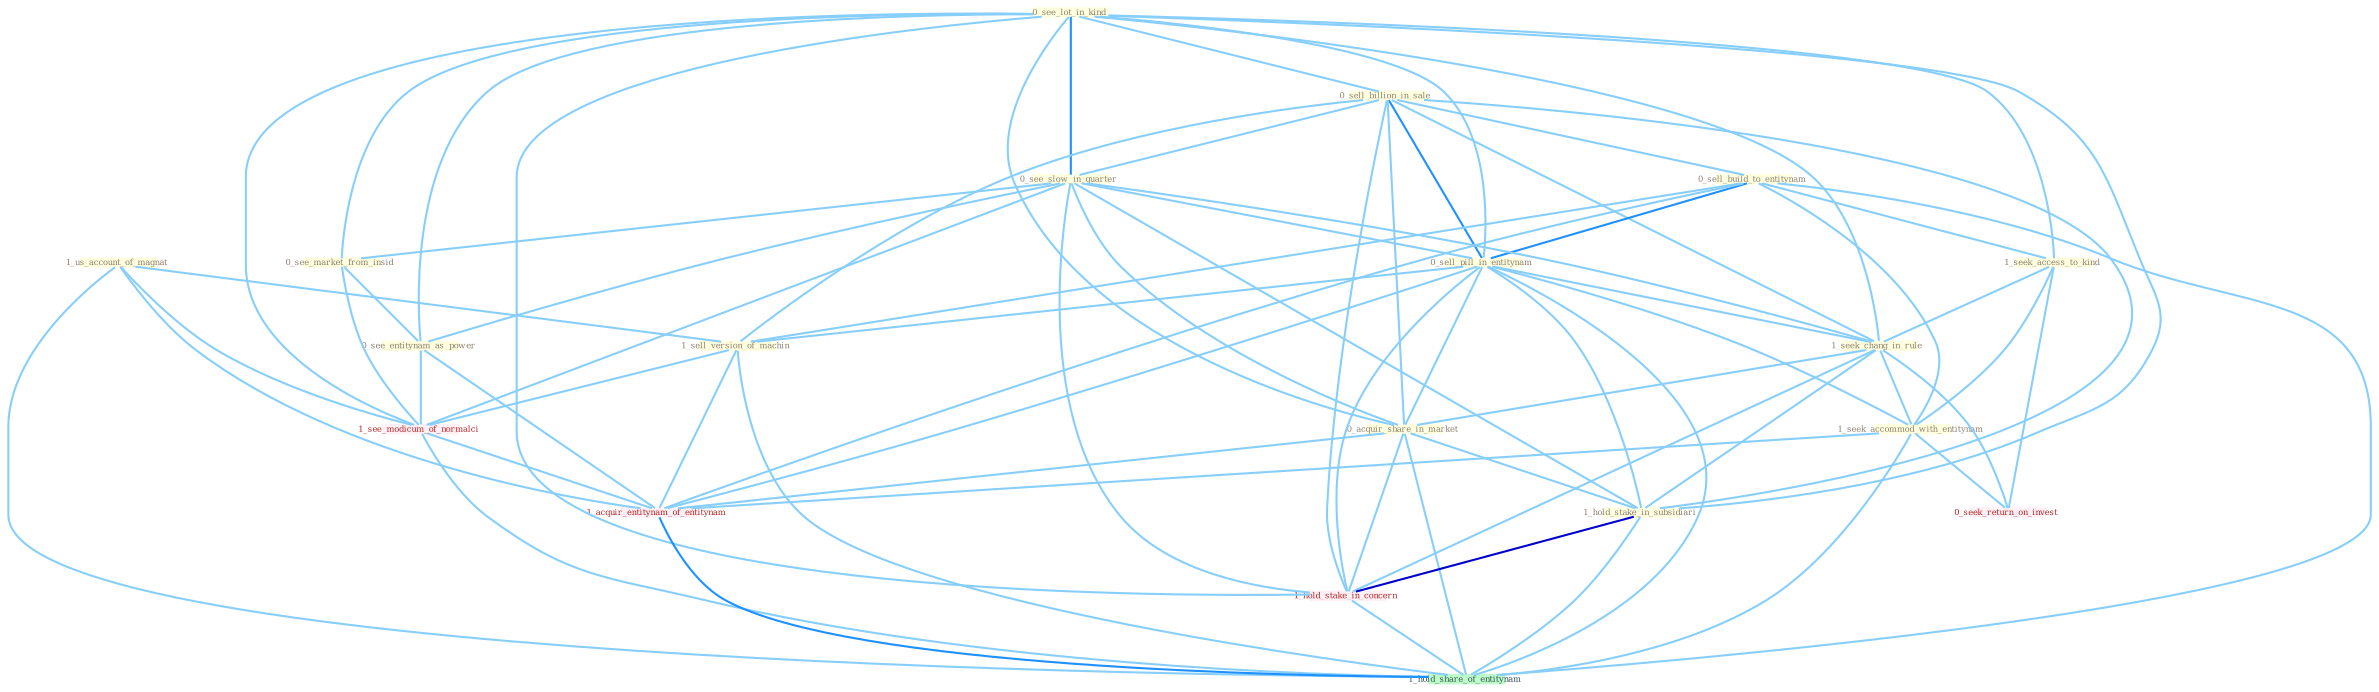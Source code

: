 Graph G{ 
    node
    [shape=polygon,style=filled,width=.5,height=.06,color="#BDFCC9",fixedsize=true,fontsize=4,
    fontcolor="#2f4f4f"];
    {node
    [color="#ffffe0", fontcolor="#8b7d6b"] "1_us_account_of_magnat " "0_see_lot_in_kind " "0_sell_billion_in_sale " "0_sell_build_to_entitynam " "1_seek_access_to_kind " "0_see_slow_in_quarter " "0_see_market_from_insid " "0_sell_pill_in_entitynam " "1_seek_chang_in_rule " "1_sell_version_of_machin " "0_see_entitynam_as_power " "1_seek_accommod_with_entitynam " "0_acquir_share_in_market " "1_hold_stake_in_subsidiari "}
{node [color="#fff0f5", fontcolor="#b22222"] "1_hold_stake_in_concern " "0_seek_return_on_invest " "1_see_modicum_of_normalci " "1_acquir_entitynam_of_entitynam "}
edge [color="#B0E2FF"];

	"1_us_account_of_magnat " -- "1_sell_version_of_machin " [w="1", color="#87cefa" ];
	"1_us_account_of_magnat " -- "1_see_modicum_of_normalci " [w="1", color="#87cefa" ];
	"1_us_account_of_magnat " -- "1_acquir_entitynam_of_entitynam " [w="1", color="#87cefa" ];
	"1_us_account_of_magnat " -- "1_hold_share_of_entitynam " [w="1", color="#87cefa" ];
	"0_see_lot_in_kind " -- "0_sell_billion_in_sale " [w="1", color="#87cefa" ];
	"0_see_lot_in_kind " -- "1_seek_access_to_kind " [w="1", color="#87cefa" ];
	"0_see_lot_in_kind " -- "0_see_slow_in_quarter " [w="2", color="#1e90ff" , len=0.8];
	"0_see_lot_in_kind " -- "0_see_market_from_insid " [w="1", color="#87cefa" ];
	"0_see_lot_in_kind " -- "0_sell_pill_in_entitynam " [w="1", color="#87cefa" ];
	"0_see_lot_in_kind " -- "1_seek_chang_in_rule " [w="1", color="#87cefa" ];
	"0_see_lot_in_kind " -- "0_see_entitynam_as_power " [w="1", color="#87cefa" ];
	"0_see_lot_in_kind " -- "0_acquir_share_in_market " [w="1", color="#87cefa" ];
	"0_see_lot_in_kind " -- "1_hold_stake_in_subsidiari " [w="1", color="#87cefa" ];
	"0_see_lot_in_kind " -- "1_hold_stake_in_concern " [w="1", color="#87cefa" ];
	"0_see_lot_in_kind " -- "1_see_modicum_of_normalci " [w="1", color="#87cefa" ];
	"0_sell_billion_in_sale " -- "0_sell_build_to_entitynam " [w="1", color="#87cefa" ];
	"0_sell_billion_in_sale " -- "0_see_slow_in_quarter " [w="1", color="#87cefa" ];
	"0_sell_billion_in_sale " -- "0_sell_pill_in_entitynam " [w="2", color="#1e90ff" , len=0.8];
	"0_sell_billion_in_sale " -- "1_seek_chang_in_rule " [w="1", color="#87cefa" ];
	"0_sell_billion_in_sale " -- "1_sell_version_of_machin " [w="1", color="#87cefa" ];
	"0_sell_billion_in_sale " -- "0_acquir_share_in_market " [w="1", color="#87cefa" ];
	"0_sell_billion_in_sale " -- "1_hold_stake_in_subsidiari " [w="1", color="#87cefa" ];
	"0_sell_billion_in_sale " -- "1_hold_stake_in_concern " [w="1", color="#87cefa" ];
	"0_sell_build_to_entitynam " -- "1_seek_access_to_kind " [w="1", color="#87cefa" ];
	"0_sell_build_to_entitynam " -- "0_sell_pill_in_entitynam " [w="2", color="#1e90ff" , len=0.8];
	"0_sell_build_to_entitynam " -- "1_sell_version_of_machin " [w="1", color="#87cefa" ];
	"0_sell_build_to_entitynam " -- "1_seek_accommod_with_entitynam " [w="1", color="#87cefa" ];
	"0_sell_build_to_entitynam " -- "1_acquir_entitynam_of_entitynam " [w="1", color="#87cefa" ];
	"0_sell_build_to_entitynam " -- "1_hold_share_of_entitynam " [w="1", color="#87cefa" ];
	"1_seek_access_to_kind " -- "1_seek_chang_in_rule " [w="1", color="#87cefa" ];
	"1_seek_access_to_kind " -- "1_seek_accommod_with_entitynam " [w="1", color="#87cefa" ];
	"1_seek_access_to_kind " -- "0_seek_return_on_invest " [w="1", color="#87cefa" ];
	"0_see_slow_in_quarter " -- "0_see_market_from_insid " [w="1", color="#87cefa" ];
	"0_see_slow_in_quarter " -- "0_sell_pill_in_entitynam " [w="1", color="#87cefa" ];
	"0_see_slow_in_quarter " -- "1_seek_chang_in_rule " [w="1", color="#87cefa" ];
	"0_see_slow_in_quarter " -- "0_see_entitynam_as_power " [w="1", color="#87cefa" ];
	"0_see_slow_in_quarter " -- "0_acquir_share_in_market " [w="1", color="#87cefa" ];
	"0_see_slow_in_quarter " -- "1_hold_stake_in_subsidiari " [w="1", color="#87cefa" ];
	"0_see_slow_in_quarter " -- "1_hold_stake_in_concern " [w="1", color="#87cefa" ];
	"0_see_slow_in_quarter " -- "1_see_modicum_of_normalci " [w="1", color="#87cefa" ];
	"0_see_market_from_insid " -- "0_see_entitynam_as_power " [w="1", color="#87cefa" ];
	"0_see_market_from_insid " -- "1_see_modicum_of_normalci " [w="1", color="#87cefa" ];
	"0_sell_pill_in_entitynam " -- "1_seek_chang_in_rule " [w="1", color="#87cefa" ];
	"0_sell_pill_in_entitynam " -- "1_sell_version_of_machin " [w="1", color="#87cefa" ];
	"0_sell_pill_in_entitynam " -- "1_seek_accommod_with_entitynam " [w="1", color="#87cefa" ];
	"0_sell_pill_in_entitynam " -- "0_acquir_share_in_market " [w="1", color="#87cefa" ];
	"0_sell_pill_in_entitynam " -- "1_hold_stake_in_subsidiari " [w="1", color="#87cefa" ];
	"0_sell_pill_in_entitynam " -- "1_hold_stake_in_concern " [w="1", color="#87cefa" ];
	"0_sell_pill_in_entitynam " -- "1_acquir_entitynam_of_entitynam " [w="1", color="#87cefa" ];
	"0_sell_pill_in_entitynam " -- "1_hold_share_of_entitynam " [w="1", color="#87cefa" ];
	"1_seek_chang_in_rule " -- "1_seek_accommod_with_entitynam " [w="1", color="#87cefa" ];
	"1_seek_chang_in_rule " -- "0_acquir_share_in_market " [w="1", color="#87cefa" ];
	"1_seek_chang_in_rule " -- "1_hold_stake_in_subsidiari " [w="1", color="#87cefa" ];
	"1_seek_chang_in_rule " -- "1_hold_stake_in_concern " [w="1", color="#87cefa" ];
	"1_seek_chang_in_rule " -- "0_seek_return_on_invest " [w="1", color="#87cefa" ];
	"1_sell_version_of_machin " -- "1_see_modicum_of_normalci " [w="1", color="#87cefa" ];
	"1_sell_version_of_machin " -- "1_acquir_entitynam_of_entitynam " [w="1", color="#87cefa" ];
	"1_sell_version_of_machin " -- "1_hold_share_of_entitynam " [w="1", color="#87cefa" ];
	"0_see_entitynam_as_power " -- "1_see_modicum_of_normalci " [w="1", color="#87cefa" ];
	"0_see_entitynam_as_power " -- "1_acquir_entitynam_of_entitynam " [w="1", color="#87cefa" ];
	"1_seek_accommod_with_entitynam " -- "0_seek_return_on_invest " [w="1", color="#87cefa" ];
	"1_seek_accommod_with_entitynam " -- "1_acquir_entitynam_of_entitynam " [w="1", color="#87cefa" ];
	"1_seek_accommod_with_entitynam " -- "1_hold_share_of_entitynam " [w="1", color="#87cefa" ];
	"0_acquir_share_in_market " -- "1_hold_stake_in_subsidiari " [w="1", color="#87cefa" ];
	"0_acquir_share_in_market " -- "1_hold_stake_in_concern " [w="1", color="#87cefa" ];
	"0_acquir_share_in_market " -- "1_acquir_entitynam_of_entitynam " [w="1", color="#87cefa" ];
	"0_acquir_share_in_market " -- "1_hold_share_of_entitynam " [w="1", color="#87cefa" ];
	"1_hold_stake_in_subsidiari " -- "1_hold_stake_in_concern " [w="3", color="#0000cd" , len=0.6];
	"1_hold_stake_in_subsidiari " -- "1_hold_share_of_entitynam " [w="1", color="#87cefa" ];
	"1_hold_stake_in_concern " -- "1_hold_share_of_entitynam " [w="1", color="#87cefa" ];
	"1_see_modicum_of_normalci " -- "1_acquir_entitynam_of_entitynam " [w="1", color="#87cefa" ];
	"1_see_modicum_of_normalci " -- "1_hold_share_of_entitynam " [w="1", color="#87cefa" ];
	"1_acquir_entitynam_of_entitynam " -- "1_hold_share_of_entitynam " [w="2", color="#1e90ff" , len=0.8];
}